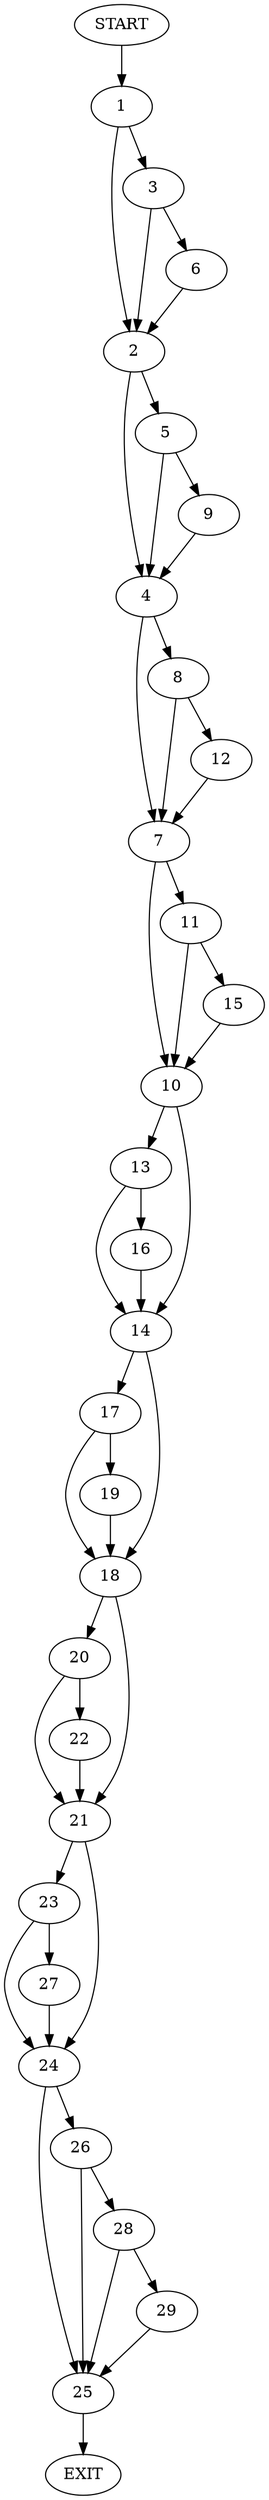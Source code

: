 digraph {
0 [label="START"]
30 [label="EXIT"]
0 -> 1
1 -> 2
1 -> 3
2 -> 4
2 -> 5
3 -> 2
3 -> 6
6 -> 2
4 -> 7
4 -> 8
5 -> 4
5 -> 9
9 -> 4
7 -> 10
7 -> 11
8 -> 7
8 -> 12
12 -> 7
10 -> 13
10 -> 14
11 -> 10
11 -> 15
15 -> 10
13 -> 14
13 -> 16
14 -> 17
14 -> 18
16 -> 14
17 -> 19
17 -> 18
18 -> 20
18 -> 21
19 -> 18
20 -> 22
20 -> 21
21 -> 23
21 -> 24
22 -> 21
24 -> 25
24 -> 26
23 -> 24
23 -> 27
27 -> 24
26 -> 25
26 -> 28
25 -> 30
28 -> 25
28 -> 29
29 -> 25
}

